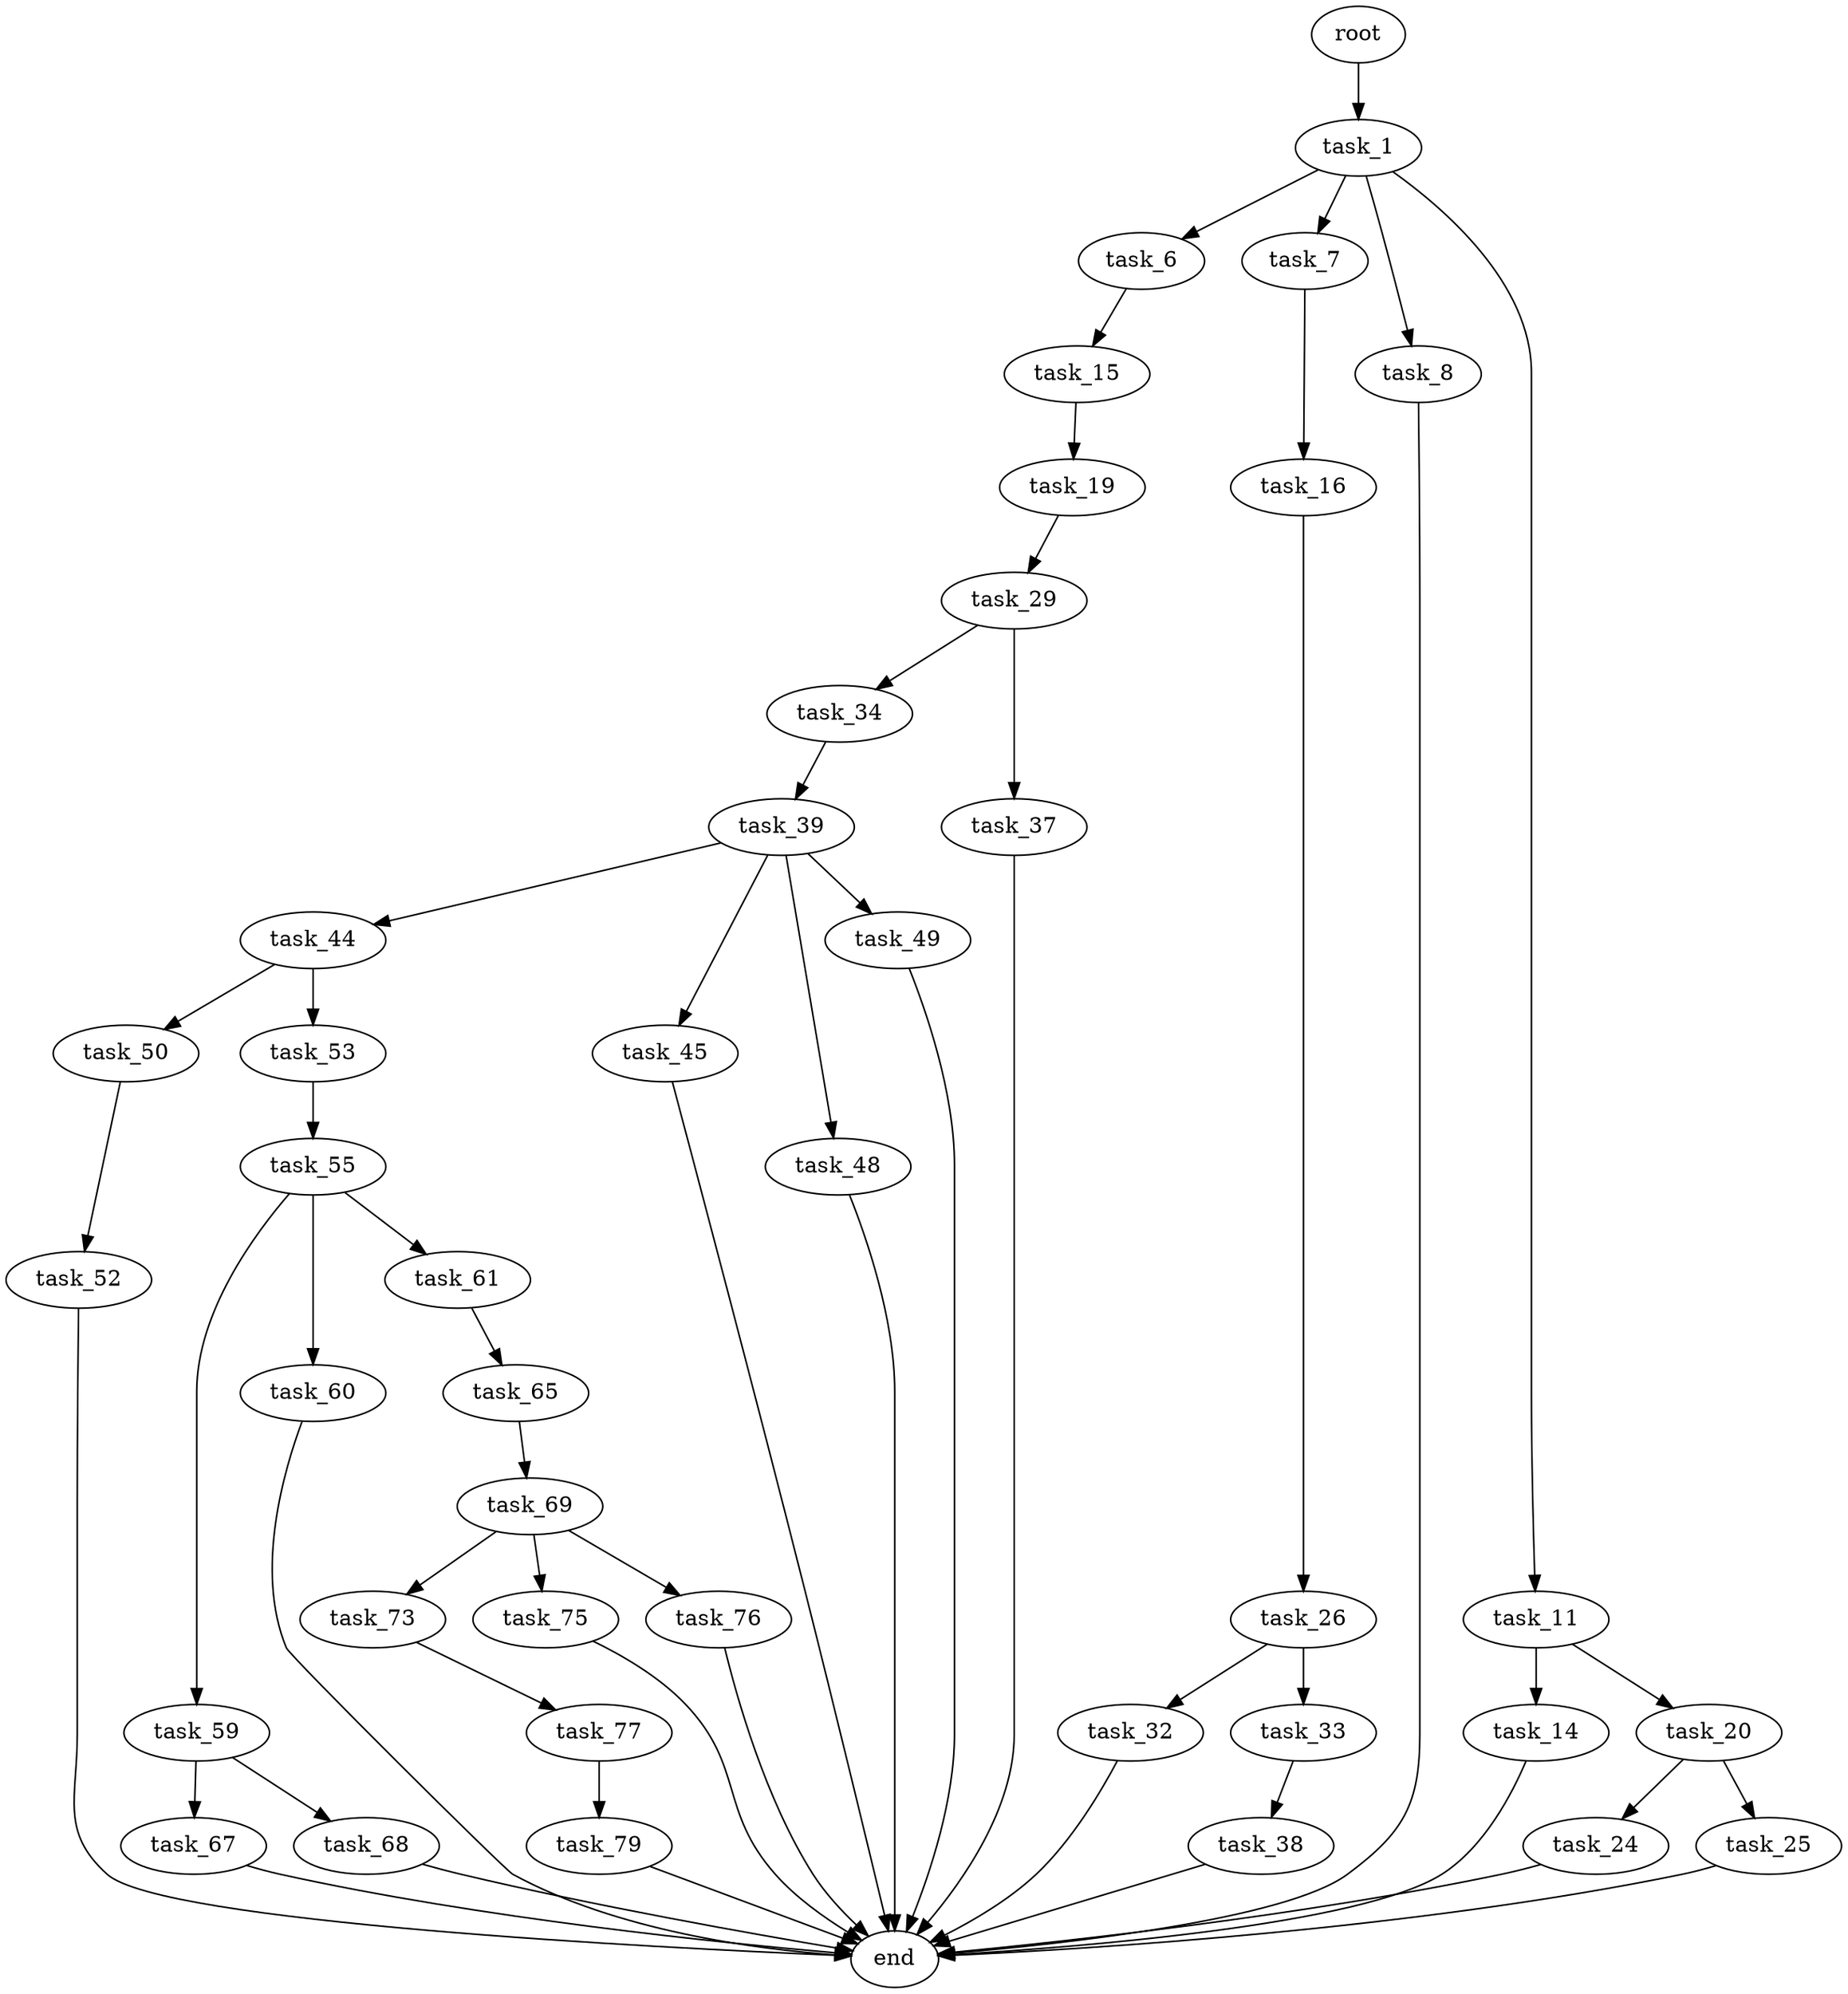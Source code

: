 digraph G {
  root [size="0.000000"];
  task_1 [size="68419082941.000000"];
  task_6 [size="9686212727.000000"];
  task_7 [size="17163086591.000000"];
  task_8 [size="859801956500.000000"];
  task_11 [size="27405129479.000000"];
  task_14 [size="3174488820.000000"];
  task_15 [size="9285033989.000000"];
  task_16 [size="1295379839.000000"];
  task_19 [size="4976973526.000000"];
  task_20 [size="68719476736.000000"];
  task_24 [size="312537054123.000000"];
  task_25 [size="68719476736.000000"];
  task_26 [size="31635827300.000000"];
  task_29 [size="174618414656.000000"];
  task_32 [size="549755813888.000000"];
  task_33 [size="1073741824000.000000"];
  task_34 [size="1073741824000.000000"];
  task_37 [size="782757789696.000000"];
  task_38 [size="813934324885.000000"];
  task_39 [size="21444067683.000000"];
  task_44 [size="517435911835.000000"];
  task_45 [size="163677697985.000000"];
  task_48 [size="598767009558.000000"];
  task_49 [size="4965561991.000000"];
  task_50 [size="782757789696.000000"];
  task_52 [size="259319841318.000000"];
  task_53 [size="21467557458.000000"];
  task_55 [size="1323885042731.000000"];
  task_59 [size="803354517.000000"];
  task_60 [size="1846148583.000000"];
  task_61 [size="1278233890334.000000"];
  task_65 [size="1073741824000.000000"];
  task_67 [size="3790326235.000000"];
  task_68 [size="28991029248.000000"];
  task_69 [size="632686661899.000000"];
  task_73 [size="207740285511.000000"];
  task_75 [size="1840889614.000000"];
  task_76 [size="134217728000.000000"];
  task_77 [size="2789662735.000000"];
  task_79 [size="281331373.000000"];
  end [size="0.000000"];

  root -> task_1 [size="1.000000"];
  task_1 -> task_6 [size="134217728.000000"];
  task_1 -> task_7 [size="134217728.000000"];
  task_1 -> task_8 [size="134217728.000000"];
  task_1 -> task_11 [size="134217728.000000"];
  task_6 -> task_15 [size="679477248.000000"];
  task_7 -> task_16 [size="536870912.000000"];
  task_8 -> end [size="1.000000"];
  task_11 -> task_14 [size="838860800.000000"];
  task_11 -> task_20 [size="838860800.000000"];
  task_14 -> end [size="1.000000"];
  task_15 -> task_19 [size="209715200.000000"];
  task_16 -> task_26 [size="33554432.000000"];
  task_19 -> task_29 [size="209715200.000000"];
  task_20 -> task_24 [size="134217728.000000"];
  task_20 -> task_25 [size="134217728.000000"];
  task_24 -> end [size="1.000000"];
  task_25 -> end [size="1.000000"];
  task_26 -> task_32 [size="536870912.000000"];
  task_26 -> task_33 [size="536870912.000000"];
  task_29 -> task_34 [size="411041792.000000"];
  task_29 -> task_37 [size="411041792.000000"];
  task_32 -> end [size="1.000000"];
  task_33 -> task_38 [size="838860800.000000"];
  task_34 -> task_39 [size="838860800.000000"];
  task_37 -> end [size="1.000000"];
  task_38 -> end [size="1.000000"];
  task_39 -> task_44 [size="679477248.000000"];
  task_39 -> task_45 [size="679477248.000000"];
  task_39 -> task_48 [size="679477248.000000"];
  task_39 -> task_49 [size="679477248.000000"];
  task_44 -> task_50 [size="411041792.000000"];
  task_44 -> task_53 [size="411041792.000000"];
  task_45 -> end [size="1.000000"];
  task_48 -> end [size="1.000000"];
  task_49 -> end [size="1.000000"];
  task_50 -> task_52 [size="679477248.000000"];
  task_52 -> end [size="1.000000"];
  task_53 -> task_55 [size="75497472.000000"];
  task_55 -> task_59 [size="838860800.000000"];
  task_55 -> task_60 [size="838860800.000000"];
  task_55 -> task_61 [size="838860800.000000"];
  task_59 -> task_67 [size="33554432.000000"];
  task_59 -> task_68 [size="33554432.000000"];
  task_60 -> end [size="1.000000"];
  task_61 -> task_65 [size="838860800.000000"];
  task_65 -> task_69 [size="838860800.000000"];
  task_67 -> end [size="1.000000"];
  task_68 -> end [size="1.000000"];
  task_69 -> task_73 [size="838860800.000000"];
  task_69 -> task_75 [size="838860800.000000"];
  task_69 -> task_76 [size="838860800.000000"];
  task_73 -> task_77 [size="301989888.000000"];
  task_75 -> end [size="1.000000"];
  task_76 -> end [size="1.000000"];
  task_77 -> task_79 [size="134217728.000000"];
  task_79 -> end [size="1.000000"];
}
